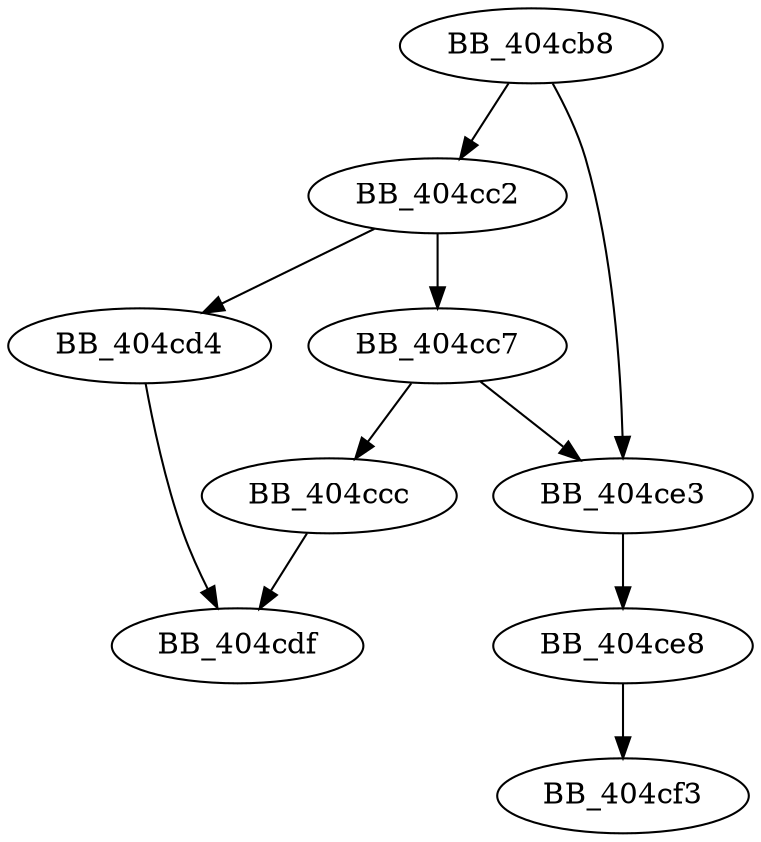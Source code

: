 DiGraph __set_error_mode{
BB_404cb8->BB_404cc2
BB_404cb8->BB_404ce3
BB_404cc2->BB_404cc7
BB_404cc2->BB_404cd4
BB_404cc7->BB_404ccc
BB_404cc7->BB_404ce3
BB_404ccc->BB_404cdf
BB_404cd4->BB_404cdf
BB_404ce3->BB_404ce8
BB_404ce8->BB_404cf3
}
